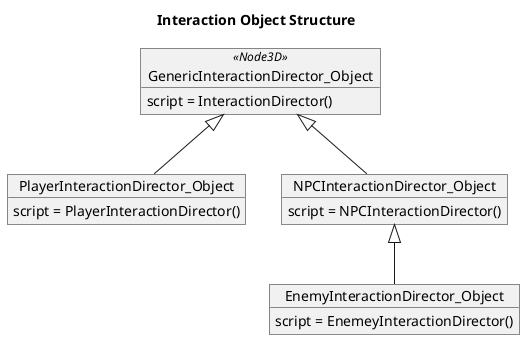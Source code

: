 @startuml Interaction Object struct

title Interaction Object Structure

' Interaction Objects
object GenericInteractionDirector_Object <<Node3D>> {
    script = InteractionDirector()
}

object PlayerInteractionDirector_Object {
    script = PlayerInteractionDirector()
}

object NPCInteractionDirector_Object {
    script = NPCInteractionDirector()
}

object EnemyInteractionDirector_Object {
    script = EnemeyInteractionDirector()
}

GenericInteractionDirector_Object <|-- PlayerInteractionDirector_Object
GenericInteractionDirector_Object <|-- NPCInteractionDirector_Object
NPCInteractionDirector_Object <|-- EnemyInteractionDirector_Object

@enduml